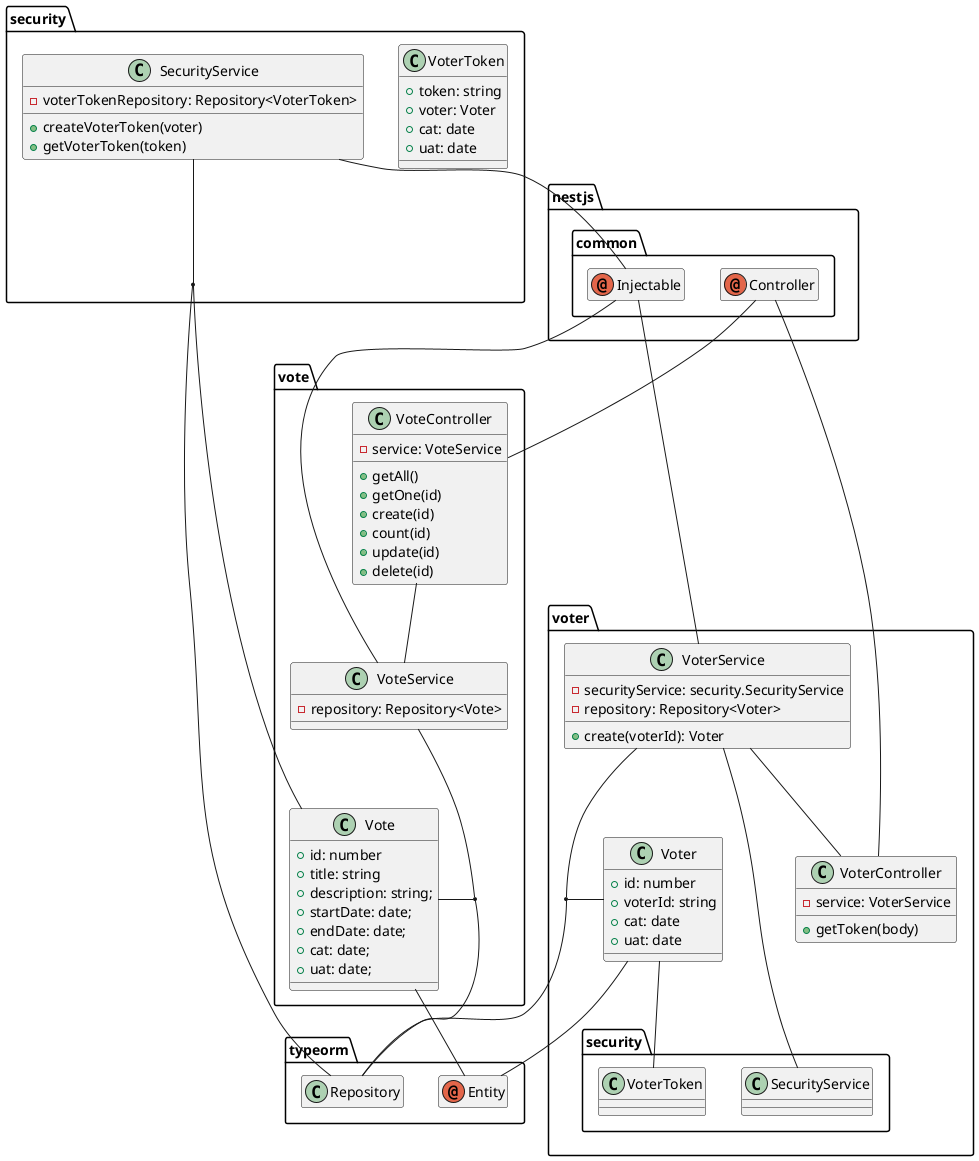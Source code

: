 @startuml "Class Diagram"
set namespaceSeparator .

annotation nestjs.common.Controller
hide nestjs.common.Controller members
annotation nestjs.common.Injectable
hide nestjs.common.Injectable members

class typeorm.Repository
hide typeorm.Repository members
annotation typeorm.Entity
hide typeorm.Entity members

namespace voter {
  class VoterController {
    -service: VoterService

    +getToken(body)
  }
  nestjs.common.Controller -- VoterController

  class VoterService {
    -securityService: security.SecurityService
    -repository: Repository<Voter>

    +create(voterId): Voter
  }
  nestjs.common.Injectable -- VoterService
  VoterService -- VoterController
  VoterService -- security.SecurityService

  VoterService -- typeorm.Repository
  (VoterService, typeorm.Repository) -- Voter

  class Voter {
    +id: number
    +voterId: string
    +cat: date
    +uat: date
  }
  Voter -- security.VoterToken
  Voter -- typeorm.Entity
}

namespace vote {
  class VoteController {
    -service: VoteService

    +getAll()
    +getOne(id)
    +create(id)
    +count(id)
    +update(id)
    +delete(id)
  }
  nestjs.common.Controller -- vote.VoteController
  VoteController -- VoteService

  class VoteService {
    -repository: Repository<Vote>
  }
  nestjs.common.Injectable -- VoteService
  VoteService -- typeorm.Repository
  (VoteService, typeorm.Repository) -- Vote

  class Vote {
    +id: number
    +title: string
    +description: string;
    +startDate: date;
    +endDate: date;
    +cat: date;
    +uat: date;
  }
  Vote -- typeorm.Entity
}

namespace security {
  class VoterToken {
    +token: string
    +voter: Voter
    +cat: date
    +uat: date
  }

  class SecurityService {
    -voterTokenRepository: Repository<VoterToken>
    +createVoterToken(voter)
    +getVoterToken(token)
  }
  SecurityService -- nestjs.common.Injectable
  SecurityService -- typeorm.Repository
  (SecurityService, typeorm.Repository) -- vote.Vote
}

@enduml
